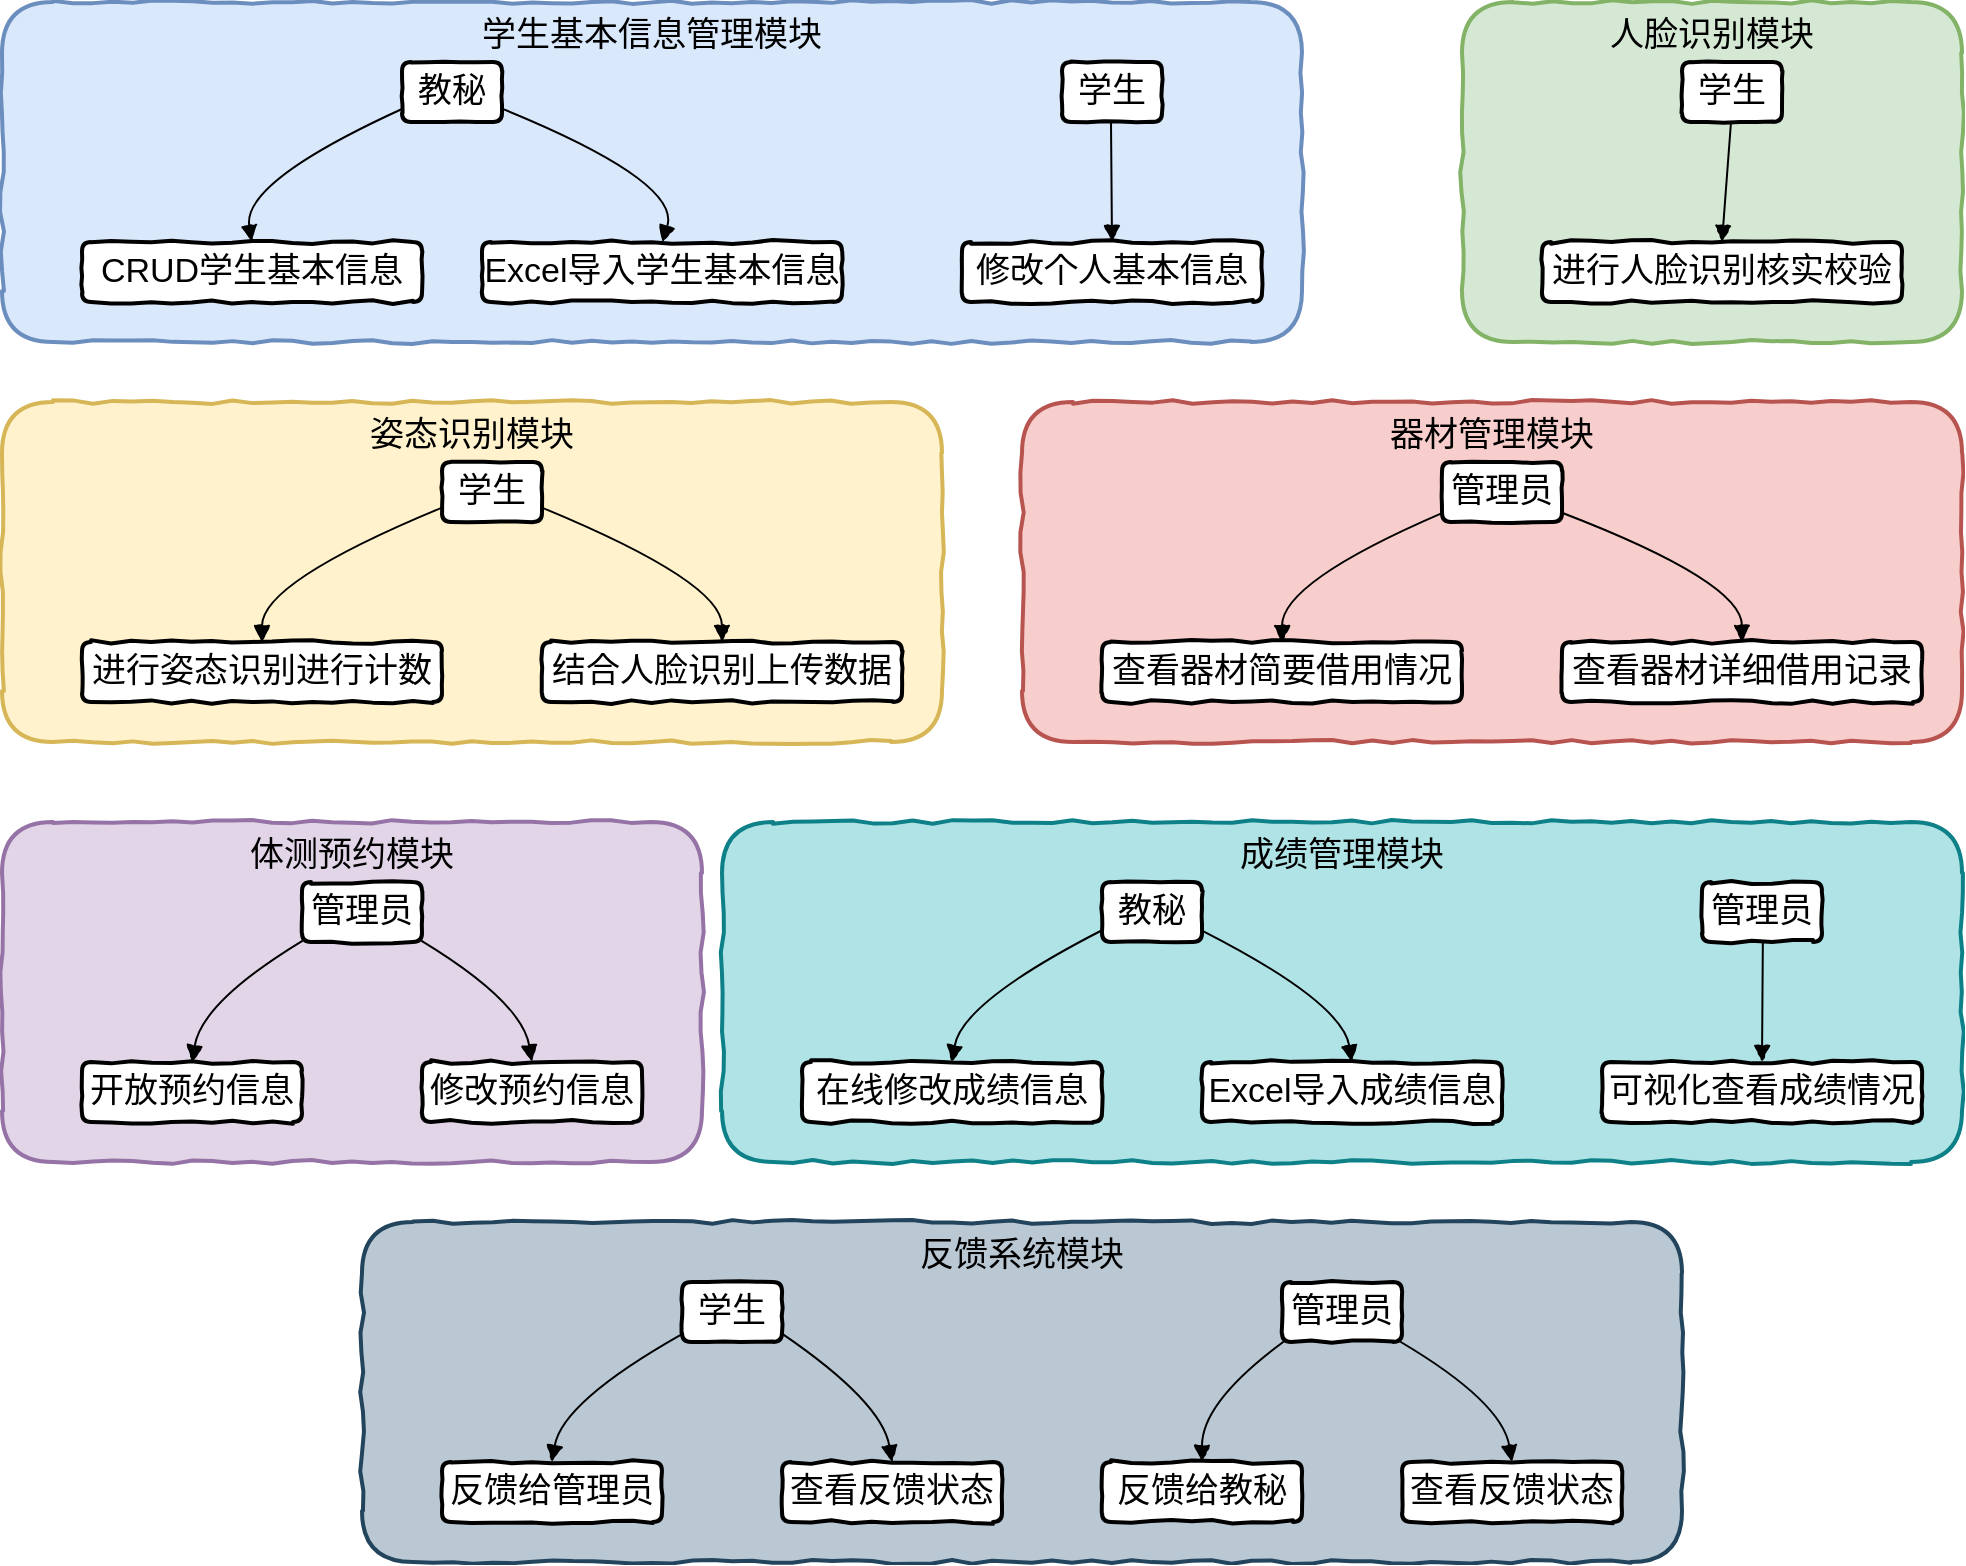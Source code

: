 <mxfile version="22.1.12" type="github">
  <diagram id="roAobKNkTck2h_JEVNKs" name="第 1 页">
    <mxGraphModel dx="1339" dy="769" grid="1" gridSize="10" guides="1" tooltips="1" connect="1" arrows="1" fold="1" page="1" pageScale="1" pageWidth="827" pageHeight="1169" background="none" math="0" shadow="0">
      <root>
        <mxCell id="0" />
        <mxCell id="1" parent="0" />
        <mxCell id="MNuG3qwDaBdkz7PruZyQ-1" value="姿态识别模块" style="whiteSpace=wrap;strokeWidth=2;verticalAlign=top;fillColor=#fff2cc;strokeColor=#d6b656;shadow=0;fontSize=17;snapToPoint=0;fixDash=0;metaEdit=0;backgroundOutline=0;enumerate=0;comic=1;rounded=1;" vertex="1" parent="1">
          <mxGeometry x="610" y="370" width="470" height="170" as="geometry" />
        </mxCell>
        <mxCell id="MNuG3qwDaBdkz7PruZyQ-2" value="学生" style="whiteSpace=wrap;strokeWidth=2;shadow=0;fontSize=17;snapToPoint=0;fixDash=0;metaEdit=0;backgroundOutline=0;enumerate=0;comic=1;rounded=1;" vertex="1" parent="MNuG3qwDaBdkz7PruZyQ-1">
          <mxGeometry x="220" y="30" width="50" height="30" as="geometry" />
        </mxCell>
        <mxCell id="MNuG3qwDaBdkz7PruZyQ-3" value="进行姿态识别进行计数" style="whiteSpace=wrap;strokeWidth=2;shadow=0;fontSize=17;snapToPoint=0;fixDash=0;metaEdit=0;backgroundOutline=0;enumerate=0;comic=1;rounded=1;" vertex="1" parent="MNuG3qwDaBdkz7PruZyQ-1">
          <mxGeometry x="40" y="120" width="180" height="30" as="geometry" />
        </mxCell>
        <mxCell id="MNuG3qwDaBdkz7PruZyQ-4" value="结合人脸识别上传数据" style="whiteSpace=wrap;strokeWidth=2;shadow=0;fontSize=17;snapToPoint=0;fixDash=0;metaEdit=0;backgroundOutline=0;enumerate=0;comic=1;rounded=1;" vertex="1" parent="MNuG3qwDaBdkz7PruZyQ-1">
          <mxGeometry x="270" y="120" width="180" height="30" as="geometry" />
        </mxCell>
        <mxCell id="MNuG3qwDaBdkz7PruZyQ-5" value="" style="curved=1;startArrow=none;endArrow=block;exitX=0;exitY=0.761;entryX=0.5;entryY=0;rounded=1;shadow=0;fontSize=17;snapToPoint=0;fixDash=0;metaEdit=0;backgroundOutline=0;enumerate=0;comic=1;" edge="1" parent="MNuG3qwDaBdkz7PruZyQ-1" source="MNuG3qwDaBdkz7PruZyQ-2" target="MNuG3qwDaBdkz7PruZyQ-3">
          <mxGeometry relative="1" as="geometry">
            <Array as="points">
              <mxPoint x="130" y="90" />
            </Array>
          </mxGeometry>
        </mxCell>
        <mxCell id="MNuG3qwDaBdkz7PruZyQ-6" value="" style="curved=1;startArrow=none;endArrow=block;exitX=1;exitY=0.761;entryX=0.5;entryY=0;rounded=1;shadow=0;fontSize=17;snapToPoint=0;fixDash=0;metaEdit=0;backgroundOutline=0;enumerate=0;comic=1;" edge="1" parent="MNuG3qwDaBdkz7PruZyQ-1" source="MNuG3qwDaBdkz7PruZyQ-2" target="MNuG3qwDaBdkz7PruZyQ-4">
          <mxGeometry relative="1" as="geometry">
            <Array as="points">
              <mxPoint x="360" y="90" />
            </Array>
          </mxGeometry>
        </mxCell>
        <mxCell id="MNuG3qwDaBdkz7PruZyQ-7" value="人脸识别模块" style="whiteSpace=wrap;strokeWidth=2;verticalAlign=top;fillColor=#d5e8d4;strokeColor=#82b366;shadow=0;fontSize=17;snapToPoint=0;fixDash=0;metaEdit=0;backgroundOutline=0;enumerate=0;comic=1;rounded=1;" vertex="1" parent="1">
          <mxGeometry x="1340" y="170" width="250" height="170" as="geometry" />
        </mxCell>
        <mxCell id="MNuG3qwDaBdkz7PruZyQ-8" value="学生" style="whiteSpace=wrap;strokeWidth=2;shadow=0;fontSize=17;snapToPoint=0;fixDash=0;metaEdit=0;backgroundOutline=0;enumerate=0;comic=1;rounded=1;" vertex="1" parent="MNuG3qwDaBdkz7PruZyQ-7">
          <mxGeometry x="110" y="30" width="50" height="30" as="geometry" />
        </mxCell>
        <mxCell id="MNuG3qwDaBdkz7PruZyQ-9" value="进行人脸识别核实校验" style="whiteSpace=wrap;strokeWidth=2;shadow=0;fontSize=17;snapToPoint=0;fixDash=0;metaEdit=0;backgroundOutline=0;enumerate=0;comic=1;rounded=1;" vertex="1" parent="MNuG3qwDaBdkz7PruZyQ-7">
          <mxGeometry x="40" y="120" width="180" height="30" as="geometry" />
        </mxCell>
        <mxCell id="MNuG3qwDaBdkz7PruZyQ-10" value="" style="curved=1;startArrow=none;endArrow=block;exitX=0.49;exitY=1;entryX=0.5;entryY=0;rounded=1;shadow=0;fontSize=17;snapToPoint=0;fixDash=0;metaEdit=0;backgroundOutline=0;enumerate=0;comic=1;" edge="1" parent="MNuG3qwDaBdkz7PruZyQ-7" source="MNuG3qwDaBdkz7PruZyQ-8" target="MNuG3qwDaBdkz7PruZyQ-9">
          <mxGeometry relative="1" as="geometry">
            <Array as="points" />
          </mxGeometry>
        </mxCell>
        <mxCell id="MNuG3qwDaBdkz7PruZyQ-11" value="体测预约模块" style="whiteSpace=wrap;strokeWidth=2;verticalAlign=top;fillColor=#e1d5e7;strokeColor=#9673a6;shadow=0;fontSize=17;snapToPoint=0;fixDash=0;metaEdit=0;backgroundOutline=0;enumerate=0;comic=1;rounded=1;" vertex="1" parent="1">
          <mxGeometry x="610" y="580" width="350" height="170" as="geometry" />
        </mxCell>
        <mxCell id="MNuG3qwDaBdkz7PruZyQ-12" value="管理员" style="whiteSpace=wrap;strokeWidth=2;shadow=0;fontSize=17;snapToPoint=0;fixDash=0;metaEdit=0;backgroundOutline=0;enumerate=0;comic=1;rounded=1;" vertex="1" parent="MNuG3qwDaBdkz7PruZyQ-11">
          <mxGeometry x="150" y="30" width="60" height="30" as="geometry" />
        </mxCell>
        <mxCell id="MNuG3qwDaBdkz7PruZyQ-13" value="开放预约信息" style="whiteSpace=wrap;strokeWidth=2;shadow=0;fontSize=17;snapToPoint=0;fixDash=0;metaEdit=0;backgroundOutline=0;enumerate=0;comic=1;rounded=1;" vertex="1" parent="MNuG3qwDaBdkz7PruZyQ-11">
          <mxGeometry x="40" y="120" width="110" height="30" as="geometry" />
        </mxCell>
        <mxCell id="MNuG3qwDaBdkz7PruZyQ-14" value="修改预约信息" style="whiteSpace=wrap;strokeWidth=2;shadow=0;fontSize=17;snapToPoint=0;fixDash=0;metaEdit=0;backgroundOutline=0;enumerate=0;comic=1;rounded=1;" vertex="1" parent="MNuG3qwDaBdkz7PruZyQ-11">
          <mxGeometry x="210" y="120" width="110" height="30" as="geometry" />
        </mxCell>
        <mxCell id="MNuG3qwDaBdkz7PruZyQ-15" value="" style="curved=1;startArrow=none;endArrow=block;exitX=0;exitY=0.985;entryX=0.5;entryY=0;rounded=1;shadow=0;fontSize=17;snapToPoint=0;fixDash=0;metaEdit=0;backgroundOutline=0;enumerate=0;comic=1;" edge="1" parent="MNuG3qwDaBdkz7PruZyQ-11" source="MNuG3qwDaBdkz7PruZyQ-12" target="MNuG3qwDaBdkz7PruZyQ-13">
          <mxGeometry relative="1" as="geometry">
            <Array as="points">
              <mxPoint x="100" y="90" />
            </Array>
          </mxGeometry>
        </mxCell>
        <mxCell id="MNuG3qwDaBdkz7PruZyQ-16" value="" style="curved=1;startArrow=none;endArrow=block;exitX=1;exitY=0.985;entryX=0.5;entryY=0;rounded=1;shadow=0;fontSize=17;snapToPoint=0;fixDash=0;metaEdit=0;backgroundOutline=0;enumerate=0;comic=1;" edge="1" parent="MNuG3qwDaBdkz7PruZyQ-11" source="MNuG3qwDaBdkz7PruZyQ-12" target="MNuG3qwDaBdkz7PruZyQ-14">
          <mxGeometry relative="1" as="geometry">
            <Array as="points">
              <mxPoint x="260" y="90" />
            </Array>
          </mxGeometry>
        </mxCell>
        <mxCell id="MNuG3qwDaBdkz7PruZyQ-17" value="器材管理模块" style="whiteSpace=wrap;strokeWidth=2;verticalAlign=top;fillColor=#f8cecc;strokeColor=#b85450;shadow=0;fontSize=17;snapToPoint=0;fixDash=0;metaEdit=0;backgroundOutline=0;enumerate=0;comic=1;rounded=1;" vertex="1" parent="1">
          <mxGeometry x="1120" y="370" width="470" height="170" as="geometry" />
        </mxCell>
        <mxCell id="MNuG3qwDaBdkz7PruZyQ-18" value="管理员" style="whiteSpace=wrap;strokeWidth=2;shadow=0;fontSize=17;snapToPoint=0;fixDash=0;metaEdit=0;backgroundOutline=0;enumerate=0;comic=1;rounded=1;" vertex="1" parent="MNuG3qwDaBdkz7PruZyQ-17">
          <mxGeometry x="210" y="30" width="60" height="30" as="geometry" />
        </mxCell>
        <mxCell id="MNuG3qwDaBdkz7PruZyQ-19" value="查看器材简要借用情况" style="whiteSpace=wrap;strokeWidth=2;shadow=0;fontSize=17;snapToPoint=0;fixDash=0;metaEdit=0;backgroundOutline=0;enumerate=0;comic=1;rounded=1;" vertex="1" parent="MNuG3qwDaBdkz7PruZyQ-17">
          <mxGeometry x="40" y="120" width="180" height="30" as="geometry" />
        </mxCell>
        <mxCell id="MNuG3qwDaBdkz7PruZyQ-20" value="查看器材详细借用记录" style="whiteSpace=wrap;strokeWidth=2;shadow=0;fontSize=17;snapToPoint=0;fixDash=0;metaEdit=0;backgroundOutline=0;enumerate=0;comic=1;rounded=1;" vertex="1" parent="MNuG3qwDaBdkz7PruZyQ-17">
          <mxGeometry x="270" y="120" width="180" height="30" as="geometry" />
        </mxCell>
        <mxCell id="MNuG3qwDaBdkz7PruZyQ-21" value="" style="curved=1;startArrow=none;endArrow=block;exitX=0.004;exitY=0.849;entryX=0.5;entryY=0;rounded=1;shadow=0;fontSize=17;snapToPoint=0;fixDash=0;metaEdit=0;backgroundOutline=0;enumerate=0;comic=1;" edge="1" parent="MNuG3qwDaBdkz7PruZyQ-17" source="MNuG3qwDaBdkz7PruZyQ-18" target="MNuG3qwDaBdkz7PruZyQ-19">
          <mxGeometry relative="1" as="geometry">
            <Array as="points">
              <mxPoint x="130" y="90" />
            </Array>
          </mxGeometry>
        </mxCell>
        <mxCell id="MNuG3qwDaBdkz7PruZyQ-22" value="" style="curved=1;startArrow=none;endArrow=block;exitX=1.004;exitY=0.849;entryX=0.5;entryY=0;rounded=1;shadow=0;fontSize=17;snapToPoint=0;fixDash=0;metaEdit=0;backgroundOutline=0;enumerate=0;comic=1;" edge="1" parent="MNuG3qwDaBdkz7PruZyQ-17" source="MNuG3qwDaBdkz7PruZyQ-18" target="MNuG3qwDaBdkz7PruZyQ-20">
          <mxGeometry relative="1" as="geometry">
            <Array as="points">
              <mxPoint x="360" y="90" />
            </Array>
          </mxGeometry>
        </mxCell>
        <mxCell id="MNuG3qwDaBdkz7PruZyQ-23" value="反馈系统模块" style="whiteSpace=wrap;strokeWidth=2;verticalAlign=top;fillColor=#bac8d3;strokeColor=#23445d;shadow=0;fontSize=17;snapToPoint=0;fixDash=0;metaEdit=0;backgroundOutline=0;enumerate=0;comic=1;rounded=1;" vertex="1" parent="1">
          <mxGeometry x="790" y="780" width="660" height="170" as="geometry" />
        </mxCell>
        <mxCell id="MNuG3qwDaBdkz7PruZyQ-24" value="学生" style="whiteSpace=wrap;strokeWidth=2;shadow=0;fontSize=17;snapToPoint=0;fixDash=0;metaEdit=0;backgroundOutline=0;enumerate=0;comic=1;rounded=1;" vertex="1" parent="MNuG3qwDaBdkz7PruZyQ-23">
          <mxGeometry x="160" y="30" width="50" height="30" as="geometry" />
        </mxCell>
        <mxCell id="MNuG3qwDaBdkz7PruZyQ-25" value="反馈给管理员" style="whiteSpace=wrap;strokeWidth=2;shadow=0;fontSize=17;snapToPoint=0;fixDash=0;metaEdit=0;backgroundOutline=0;enumerate=0;comic=1;rounded=1;" vertex="1" parent="MNuG3qwDaBdkz7PruZyQ-23">
          <mxGeometry x="40" y="120" width="110" height="30" as="geometry" />
        </mxCell>
        <mxCell id="MNuG3qwDaBdkz7PruZyQ-26" value="管理员" style="whiteSpace=wrap;strokeWidth=2;shadow=0;fontSize=17;snapToPoint=0;fixDash=0;metaEdit=0;backgroundOutline=0;enumerate=0;comic=1;rounded=1;" vertex="1" parent="MNuG3qwDaBdkz7PruZyQ-23">
          <mxGeometry x="460" y="30" width="60" height="30" as="geometry" />
        </mxCell>
        <mxCell id="MNuG3qwDaBdkz7PruZyQ-27" value="反馈给教秘" style="whiteSpace=wrap;strokeWidth=2;shadow=0;fontSize=17;snapToPoint=0;fixDash=0;metaEdit=0;backgroundOutline=0;enumerate=0;comic=1;rounded=1;" vertex="1" parent="MNuG3qwDaBdkz7PruZyQ-23">
          <mxGeometry x="370" y="120" width="100" height="30" as="geometry" />
        </mxCell>
        <mxCell id="MNuG3qwDaBdkz7PruZyQ-28" value="查看反馈状态" style="whiteSpace=wrap;strokeWidth=2;shadow=0;fontSize=17;snapToPoint=0;fixDash=0;metaEdit=0;backgroundOutline=0;enumerate=0;comic=1;rounded=1;" vertex="1" parent="MNuG3qwDaBdkz7PruZyQ-23">
          <mxGeometry x="210" y="120" width="110" height="30" as="geometry" />
        </mxCell>
        <mxCell id="MNuG3qwDaBdkz7PruZyQ-29" value="查看反馈状态" style="whiteSpace=wrap;strokeWidth=2;shadow=0;fontSize=17;snapToPoint=0;fixDash=0;metaEdit=0;backgroundOutline=0;enumerate=0;comic=1;rounded=1;" vertex="1" parent="MNuG3qwDaBdkz7PruZyQ-23">
          <mxGeometry x="520" y="120" width="110" height="30" as="geometry" />
        </mxCell>
        <mxCell id="MNuG3qwDaBdkz7PruZyQ-30" value="" style="curved=1;startArrow=none;endArrow=block;exitX=0.005;exitY=0.865;entryX=0.5;entryY=0;rounded=1;shadow=0;fontSize=17;snapToPoint=0;fixDash=0;metaEdit=0;backgroundOutline=0;enumerate=0;comic=1;" edge="1" parent="MNuG3qwDaBdkz7PruZyQ-23" source="MNuG3qwDaBdkz7PruZyQ-24" target="MNuG3qwDaBdkz7PruZyQ-25">
          <mxGeometry relative="1" as="geometry">
            <Array as="points">
              <mxPoint x="100" y="90" />
            </Array>
          </mxGeometry>
        </mxCell>
        <mxCell id="MNuG3qwDaBdkz7PruZyQ-31" value="" style="curved=1;startArrow=none;endArrow=block;exitX=0.01;exitY=1;entryX=0.5;entryY=0;rounded=1;shadow=0;fontSize=17;snapToPoint=0;fixDash=0;metaEdit=0;backgroundOutline=0;enumerate=0;comic=1;" edge="1" parent="MNuG3qwDaBdkz7PruZyQ-23" source="MNuG3qwDaBdkz7PruZyQ-26" target="MNuG3qwDaBdkz7PruZyQ-27">
          <mxGeometry relative="1" as="geometry">
            <Array as="points">
              <mxPoint x="420" y="90" />
            </Array>
          </mxGeometry>
        </mxCell>
        <mxCell id="MNuG3qwDaBdkz7PruZyQ-32" value="" style="curved=1;startArrow=none;endArrow=block;exitX=1.005;exitY=0.865;entryX=0.5;entryY=0;rounded=1;shadow=0;fontSize=17;snapToPoint=0;fixDash=0;metaEdit=0;backgroundOutline=0;enumerate=0;comic=1;" edge="1" parent="MNuG3qwDaBdkz7PruZyQ-23" source="MNuG3qwDaBdkz7PruZyQ-24" target="MNuG3qwDaBdkz7PruZyQ-28">
          <mxGeometry relative="1" as="geometry">
            <Array as="points">
              <mxPoint x="260" y="90" />
            </Array>
          </mxGeometry>
        </mxCell>
        <mxCell id="MNuG3qwDaBdkz7PruZyQ-33" value="" style="curved=1;startArrow=none;endArrow=block;exitX=0.99;exitY=1;entryX=0.5;entryY=0;rounded=1;shadow=0;fontSize=17;snapToPoint=0;fixDash=0;metaEdit=0;backgroundOutline=0;enumerate=0;comic=1;" edge="1" parent="MNuG3qwDaBdkz7PruZyQ-23" source="MNuG3qwDaBdkz7PruZyQ-26" target="MNuG3qwDaBdkz7PruZyQ-29">
          <mxGeometry relative="1" as="geometry">
            <Array as="points">
              <mxPoint x="570" y="90" />
            </Array>
          </mxGeometry>
        </mxCell>
        <mxCell id="MNuG3qwDaBdkz7PruZyQ-34" value="成绩管理模块" style="whiteSpace=wrap;strokeWidth=2;verticalAlign=top;fillColor=#b0e3e6;strokeColor=#0e8088;shadow=0;fontSize=17;snapToPoint=0;fixDash=0;metaEdit=0;backgroundOutline=0;enumerate=0;comic=1;rounded=1;" vertex="1" parent="1">
          <mxGeometry x="970" y="580" width="620" height="170" as="geometry" />
        </mxCell>
        <mxCell id="MNuG3qwDaBdkz7PruZyQ-35" value="教秘" style="whiteSpace=wrap;strokeWidth=2;shadow=0;fontSize=17;snapToPoint=0;fixDash=0;metaEdit=0;backgroundOutline=0;enumerate=0;comic=1;rounded=1;" vertex="1" parent="MNuG3qwDaBdkz7PruZyQ-34">
          <mxGeometry x="190" y="30" width="50" height="30" as="geometry" />
        </mxCell>
        <mxCell id="MNuG3qwDaBdkz7PruZyQ-36" value="在线修改成绩信息" style="whiteSpace=wrap;strokeWidth=2;shadow=0;fontSize=17;snapToPoint=0;fixDash=0;metaEdit=0;backgroundOutline=0;enumerate=0;comic=1;rounded=1;" vertex="1" parent="MNuG3qwDaBdkz7PruZyQ-34">
          <mxGeometry x="40" y="120" width="150" height="30" as="geometry" />
        </mxCell>
        <mxCell id="MNuG3qwDaBdkz7PruZyQ-37" value="Excel导入成绩信息" style="whiteSpace=wrap;strokeWidth=2;shadow=0;fontSize=17;snapToPoint=0;fixDash=0;metaEdit=0;backgroundOutline=0;enumerate=0;comic=1;rounded=1;" vertex="1" parent="MNuG3qwDaBdkz7PruZyQ-34">
          <mxGeometry x="240" y="120" width="150" height="30" as="geometry" />
        </mxCell>
        <mxCell id="MNuG3qwDaBdkz7PruZyQ-38" value="管理员" style="whiteSpace=wrap;strokeWidth=2;shadow=0;fontSize=17;snapToPoint=0;fixDash=0;metaEdit=0;backgroundOutline=0;enumerate=0;comic=1;rounded=1;" vertex="1" parent="MNuG3qwDaBdkz7PruZyQ-34">
          <mxGeometry x="490" y="30" width="60" height="30" as="geometry" />
        </mxCell>
        <mxCell id="MNuG3qwDaBdkz7PruZyQ-39" value="可视化查看成绩情况" style="whiteSpace=wrap;strokeWidth=2;shadow=0;fontSize=17;snapToPoint=0;fixDash=0;metaEdit=0;backgroundOutline=0;enumerate=0;comic=1;rounded=1;" vertex="1" parent="MNuG3qwDaBdkz7PruZyQ-34">
          <mxGeometry x="440" y="120" width="160" height="30" as="geometry" />
        </mxCell>
        <mxCell id="MNuG3qwDaBdkz7PruZyQ-40" value="" style="curved=1;startArrow=none;endArrow=block;exitX=-0.005;exitY=0.807;entryX=0.5;entryY=0;rounded=1;shadow=0;fontSize=17;snapToPoint=0;fixDash=0;metaEdit=0;backgroundOutline=0;enumerate=0;comic=1;" edge="1" parent="MNuG3qwDaBdkz7PruZyQ-34" source="MNuG3qwDaBdkz7PruZyQ-35" target="MNuG3qwDaBdkz7PruZyQ-36">
          <mxGeometry relative="1" as="geometry">
            <Array as="points">
              <mxPoint x="120" y="90" />
            </Array>
          </mxGeometry>
        </mxCell>
        <mxCell id="MNuG3qwDaBdkz7PruZyQ-41" value="" style="curved=1;startArrow=none;endArrow=block;exitX=0.995;exitY=0.807;entryX=0.5;entryY=0;rounded=1;shadow=0;fontSize=17;snapToPoint=0;fixDash=0;metaEdit=0;backgroundOutline=0;enumerate=0;comic=1;" edge="1" parent="MNuG3qwDaBdkz7PruZyQ-34" source="MNuG3qwDaBdkz7PruZyQ-35" target="MNuG3qwDaBdkz7PruZyQ-37">
          <mxGeometry relative="1" as="geometry">
            <Array as="points">
              <mxPoint x="310" y="90" />
            </Array>
          </mxGeometry>
        </mxCell>
        <mxCell id="MNuG3qwDaBdkz7PruZyQ-42" value="" style="curved=1;startArrow=none;endArrow=block;exitX=0.507;exitY=1;entryX=0.5;entryY=0;rounded=1;shadow=0;fontSize=17;snapToPoint=0;fixDash=0;metaEdit=0;backgroundOutline=0;enumerate=0;comic=1;" edge="1" parent="MNuG3qwDaBdkz7PruZyQ-34" source="MNuG3qwDaBdkz7PruZyQ-38" target="MNuG3qwDaBdkz7PruZyQ-39">
          <mxGeometry relative="1" as="geometry">
            <Array as="points" />
          </mxGeometry>
        </mxCell>
        <mxCell id="MNuG3qwDaBdkz7PruZyQ-43" value="学生基本信息管理模块" style="whiteSpace=wrap;strokeWidth=2;verticalAlign=top;fillColor=#dae8fc;strokeColor=#6c8ebf;shadow=0;fontSize=17;snapToPoint=0;fixDash=0;metaEdit=0;backgroundOutline=0;enumerate=0;comic=1;rounded=1;" vertex="1" parent="1">
          <mxGeometry x="610" y="170" width="650" height="170" as="geometry" />
        </mxCell>
        <mxCell id="MNuG3qwDaBdkz7PruZyQ-44" value="教秘" style="whiteSpace=wrap;strokeWidth=2;shadow=0;fontSize=17;snapToPoint=0;fixDash=0;metaEdit=0;backgroundOutline=0;enumerate=0;comic=1;rounded=1;" vertex="1" parent="MNuG3qwDaBdkz7PruZyQ-43">
          <mxGeometry x="200" y="30" width="50" height="30" as="geometry" />
        </mxCell>
        <mxCell id="MNuG3qwDaBdkz7PruZyQ-45" value="CRUD学生基本信息" style="whiteSpace=wrap;strokeWidth=2;shadow=0;fontSize=17;snapToPoint=0;fixDash=0;metaEdit=0;backgroundOutline=0;enumerate=0;comic=1;rounded=1;" vertex="1" parent="MNuG3qwDaBdkz7PruZyQ-43">
          <mxGeometry x="40" y="120" width="170" height="30" as="geometry" />
        </mxCell>
        <mxCell id="MNuG3qwDaBdkz7PruZyQ-46" value="Excel导入学生基本信息" style="whiteSpace=wrap;strokeWidth=2;shadow=0;fontSize=17;snapToPoint=0;fixDash=0;metaEdit=0;backgroundOutline=0;enumerate=0;comic=1;rounded=1;" vertex="1" parent="MNuG3qwDaBdkz7PruZyQ-43">
          <mxGeometry x="240" y="120" width="180" height="30" as="geometry" />
        </mxCell>
        <mxCell id="MNuG3qwDaBdkz7PruZyQ-47" value="学生" style="whiteSpace=wrap;strokeWidth=2;shadow=0;fontSize=17;snapToPoint=0;fixDash=0;metaEdit=0;backgroundOutline=0;enumerate=0;comic=1;rounded=1;" vertex="1" parent="MNuG3qwDaBdkz7PruZyQ-43">
          <mxGeometry x="530" y="30" width="50" height="30" as="geometry" />
        </mxCell>
        <mxCell id="MNuG3qwDaBdkz7PruZyQ-48" value="修改个人基本信息" style="whiteSpace=wrap;strokeWidth=2;shadow=0;fontSize=17;snapToPoint=0;fixDash=0;metaEdit=0;backgroundOutline=0;enumerate=0;comic=1;rounded=1;" vertex="1" parent="MNuG3qwDaBdkz7PruZyQ-43">
          <mxGeometry x="480" y="120" width="150" height="30" as="geometry" />
        </mxCell>
        <mxCell id="MNuG3qwDaBdkz7PruZyQ-49" value="" style="curved=1;startArrow=none;endArrow=block;exitX=0.006;exitY=0.78;entryX=0.5;entryY=0;rounded=1;shadow=0;fontSize=17;snapToPoint=0;fixDash=0;metaEdit=0;backgroundOutline=0;enumerate=0;comic=1;" edge="1" parent="MNuG3qwDaBdkz7PruZyQ-43" source="MNuG3qwDaBdkz7PruZyQ-44" target="MNuG3qwDaBdkz7PruZyQ-45">
          <mxGeometry relative="1" as="geometry">
            <Array as="points">
              <mxPoint x="120" y="90" />
            </Array>
          </mxGeometry>
        </mxCell>
        <mxCell id="MNuG3qwDaBdkz7PruZyQ-50" value="" style="curved=1;startArrow=none;endArrow=block;exitX=1.006;exitY=0.78;entryX=0.5;entryY=0;rounded=1;shadow=0;fontSize=17;snapToPoint=0;fixDash=0;metaEdit=0;backgroundOutline=0;enumerate=0;comic=1;" edge="1" parent="MNuG3qwDaBdkz7PruZyQ-43" source="MNuG3qwDaBdkz7PruZyQ-44" target="MNuG3qwDaBdkz7PruZyQ-46">
          <mxGeometry relative="1" as="geometry">
            <Array as="points">
              <mxPoint x="340" y="90" />
            </Array>
          </mxGeometry>
        </mxCell>
        <mxCell id="MNuG3qwDaBdkz7PruZyQ-51" value="" style="curved=1;startArrow=none;endArrow=block;exitX=0.49;exitY=1;entryX=0.5;entryY=0;rounded=1;shadow=0;fontSize=17;snapToPoint=0;fixDash=0;metaEdit=0;backgroundOutline=0;enumerate=0;comic=1;" edge="1" parent="MNuG3qwDaBdkz7PruZyQ-43" source="MNuG3qwDaBdkz7PruZyQ-47" target="MNuG3qwDaBdkz7PruZyQ-48">
          <mxGeometry relative="1" as="geometry">
            <Array as="points" />
          </mxGeometry>
        </mxCell>
      </root>
    </mxGraphModel>
  </diagram>
</mxfile>

